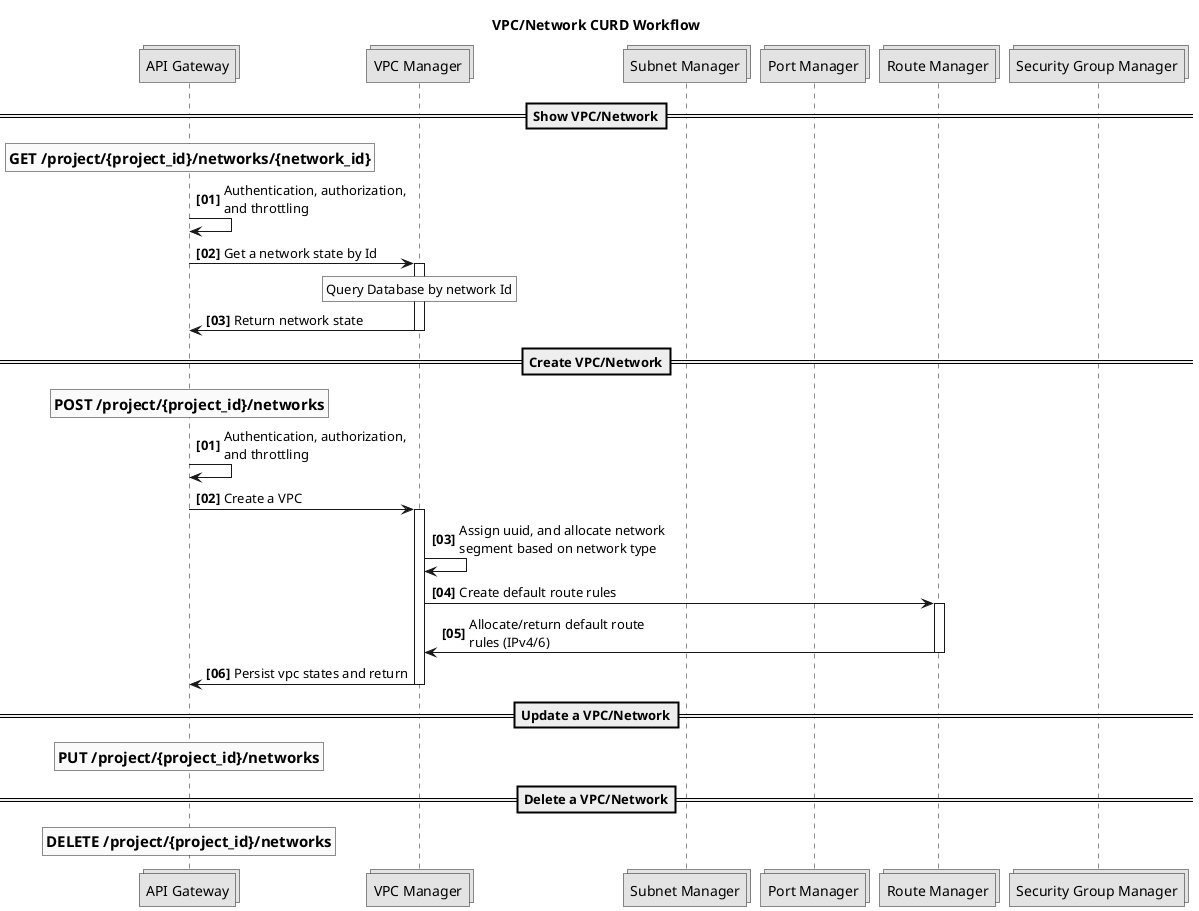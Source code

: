 ' Copyright 2019 The Alcor Authors.

' Licensed under the Apache License, Version 2.0 (the "License");
'        you may not use this file except in compliance with the License.
'        You may obtain a copy of the License at

'        http://www.apache.org/licenses/LICENSE-2.0

'        Unless required by applicable law or agreed to in writing, software
'        distributed under the License is distributed on an "AS IS" BASIS,
'        WITHOUT WARRANTIES OR CONDITIONS OF ANY KIND, either express or implied.
'        See the License for the specific language governing permissions and
'        limitations under the License.

@startuml

title VPC/Network CURD Workflow

skinparam monochrome true
collections "API Gateway" as api
collections "VPC Manager" as vpc
collections "Subnet Manager" as subnet
collections "Port Manager" as port
collections "Route Manager" as route
collections "Security Group Manager" as sg

==Show VPC/Network==
autonumber "<b>[00]"
rnote over api: ==GET /project/{project_id}/networks/{network_id}
api -> api: Authentication, authorization,\nand throttling
api -> vpc: Get a network state by Id
activate vpc
rnote over vpc: Query Database by network Id
vpc -> api: Return network state
deactivate vpc

==Create VPC/Network==
autonumber "<b>[00]"
rnote over api: ==POST /project/{project_id}/networks
api -> api: Authentication, authorization,\nand throttling
api -> vpc: Create a VPC
activate vpc
vpc -> vpc: Assign uuid, and allocate network\nsegment based on network type
vpc -> route: Create default route rules
activate route
route -> vpc: Allocate/return default route\nrules (IPv4/6)
deactivate route
vpc -> api: Persist vpc states and return
deactivate vpc

==Update a VPC/Network==
autonumber "<b>[00]"
rnote over api: ==PUT /project/{project_id}/networks
'api -> api: Authentication, authorization,\nand throttling
'api -> vpc: Create a VPC
'vpc -> vpc: Assign uuid, and allocate network\nsegment based on network type
'vpc -> route: Create default route rules
'route -> vpc: Allocate/return default route\nrules (IPv4/6)
'vpc -> api: Persist vpc states and return

==Delete a VPC/Network==
autonumber "<b>[00]"
rnote over api: ==DELETE /project/{project_id}/networks
'api -> api: Authentication, authorization,\nand throttling
'api -> vpc: Create a VPC
'vpc -> vpc: Assign uuid, and allocate network\nsegment based on network type
'vpc -> route: Create default route rules
'route -> vpc: Allocate/return default route\nrules (IPv4/6)
'vpc -> api: Persist vpc states and return

@enduml
